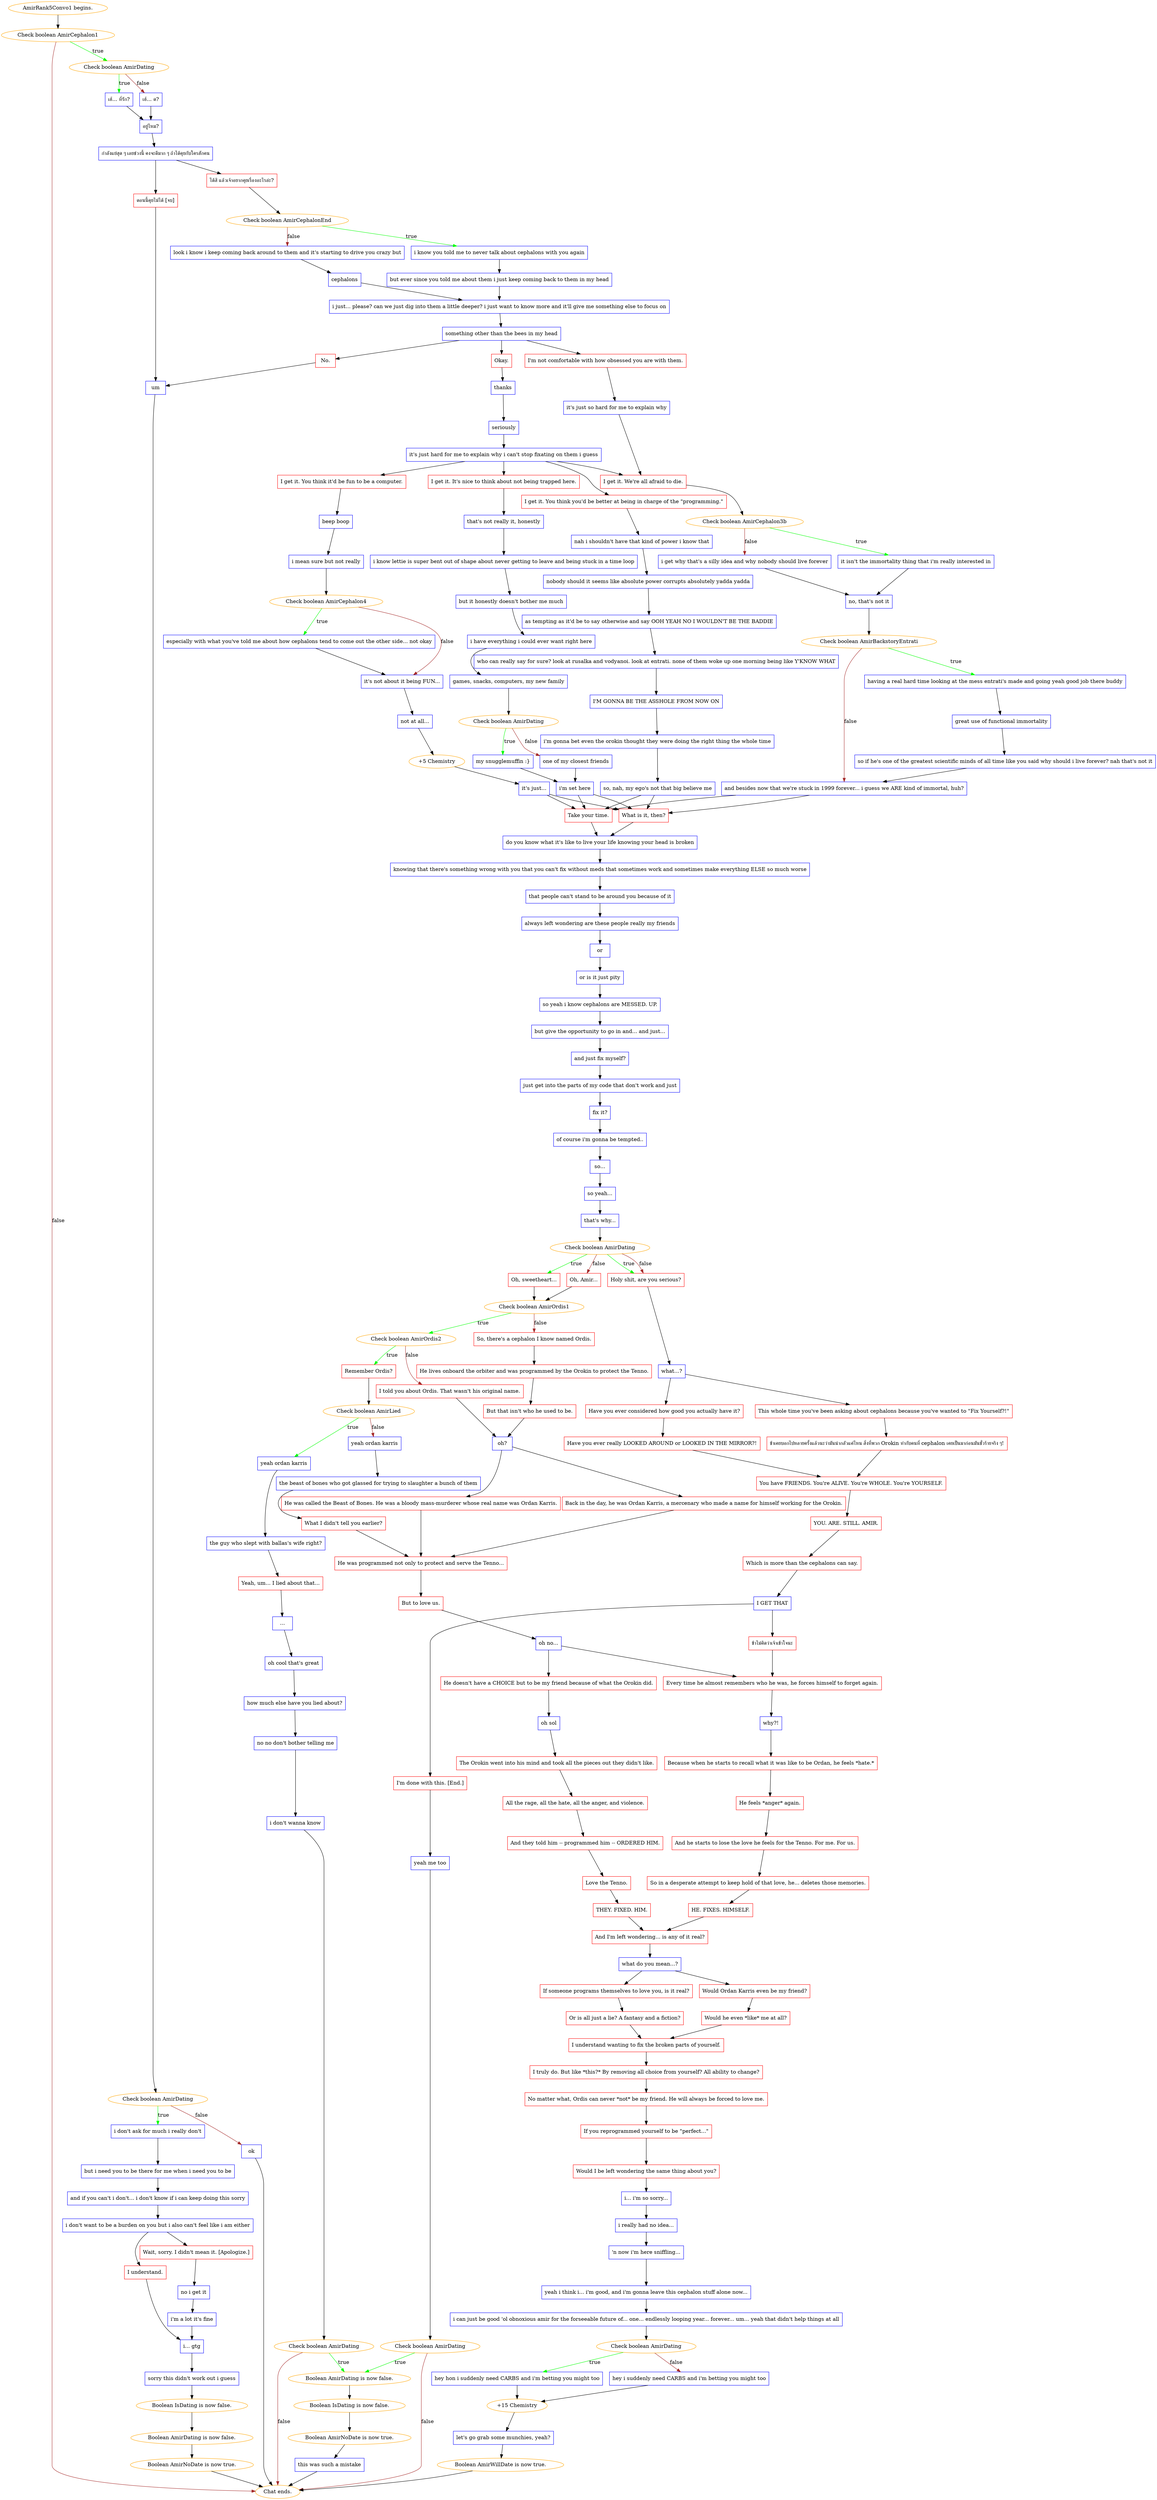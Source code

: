 digraph {
	"AmirRank5Convo1 begins." [color=orange];
		"AmirRank5Convo1 begins." -> j1232787938;
	j1232787938 [label="Check boolean AmirCephalon1",color=orange];
		j1232787938 -> j1443353074 [label=true,color=green];
		j1232787938 -> "Chat ends." [label=false,color=brown];
	j1443353074 [label="Check boolean AmirDating",color=orange];
		j1443353074 -> j1560361404 [label=true,color=green];
		j1443353074 -> j710506704 [label=false,color=brown];
	"Chat ends." [color=orange];
	j1560361404 [label="เฮ้... ที่รัก?",shape=box,color=blue];
		j1560361404 -> j99792365;
	j710506704 [label="เฮ้... ด?",shape=box,color=blue];
		j710506704 -> j99792365;
	j99792365 [label="อยู่ไหม?",shape=box,color=blue];
		j99792365 -> j770114922;
	j770114922 [label="กำลังแย่สุด ๆ เลยช่วงนี้ คงจะดีมาก ๆ ถ้าได้คุยกับใครสักคน",shape=box,color=blue];
		j770114922 -> j1020781173;
		j770114922 -> j3173961052;
	j1020781173 [label="ตอนนี้คุยไม่ได้ [จบ]",shape=box,color=red];
		j1020781173 -> j717057013;
	j3173961052 [label="ได้สิ แล้วเจ้าอยากคุยเรื่องอะไรล่ะ?",shape=box,color=red];
		j3173961052 -> j1881218656;
	j717057013 [label="um",shape=box,color=blue];
		j717057013 -> j3964375641;
	j1881218656 [label="Check boolean AmirCephalonEnd",color=orange];
		j1881218656 -> j2853722323 [label=true,color=green];
		j1881218656 -> j4146994807 [label=false,color=brown];
	j3964375641 [label="Check boolean AmirDating",color=orange];
		j3964375641 -> j1848871281 [label=true,color=green];
		j3964375641 -> j152684941 [label=false,color=brown];
	j2853722323 [label="i know you told me to never talk about cephalons with you again",shape=box,color=blue];
		j2853722323 -> j1644959477;
	j4146994807 [label="look i know i keep coming back around to them and it's starting to drive you crazy but",shape=box,color=blue];
		j4146994807 -> j3804052323;
	j1848871281 [label="i don't ask for much i really don't",shape=box,color=blue];
		j1848871281 -> j1069360765;
	j152684941 [label="ok",shape=box,color=blue];
		j152684941 -> "Chat ends.";
	j1644959477 [label="but ever since you told me about them i just keep coming back to them in my head",shape=box,color=blue];
		j1644959477 -> j3021239418;
	j3804052323 [label="cephalons",shape=box,color=blue];
		j3804052323 -> j3021239418;
	j1069360765 [label="but i need you to be there for me when i need you to be",shape=box,color=blue];
		j1069360765 -> j2144256818;
	j3021239418 [label="i just... please? can we just dig into them a little deeper? i just want to know more and it'll give me something else to focus on",shape=box,color=blue];
		j3021239418 -> j1590703101;
	j2144256818 [label="and if you can't i don't... i don't know if i can keep doing this sorry",shape=box,color=blue];
		j2144256818 -> j4230909806;
	j1590703101 [label="something other than the bees in my head",shape=box,color=blue];
		j1590703101 -> j253416350;
		j1590703101 -> j753652932;
		j1590703101 -> j1430319993;
	j4230909806 [label="i don't want to be a burden on you but i also can't feel like i am either",shape=box,color=blue];
		j4230909806 -> j2488485953;
		j4230909806 -> j1865727820;
	j253416350 [label="No.",shape=box,color=red];
		j253416350 -> j717057013;
	j753652932 [label="Okay.",shape=box,color=red];
		j753652932 -> j4135431218;
	j1430319993 [label="I'm not comfortable with how obsessed you are with them.",shape=box,color=red];
		j1430319993 -> j3005778945;
	j2488485953 [label="I understand.",shape=box,color=red];
		j2488485953 -> j627971601;
	j1865727820 [label="Wait, sorry. I didn't mean it. [Apologize.]",shape=box,color=red];
		j1865727820 -> j1693956154;
	j4135431218 [label="thanks",shape=box,color=blue];
		j4135431218 -> j4107833745;
	j3005778945 [label="it's just so hard for me to explain why",shape=box,color=blue];
		j3005778945 -> j199211053;
	j627971601 [label="i... gtg",shape=box,color=blue];
		j627971601 -> j4229669357;
	j1693956154 [label="no i get it",shape=box,color=blue];
		j1693956154 -> j1849742885;
	j4107833745 [label="seriously",shape=box,color=blue];
		j4107833745 -> j3309926633;
	j199211053 [label="I get it. We're all afraid to die.",shape=box,color=red];
		j199211053 -> j315486298;
	j4229669357 [label="sorry this didn't work out i guess",shape=box,color=blue];
		j4229669357 -> j2561621958;
	j1849742885 [label="i'm a lot it's fine",shape=box,color=blue];
		j1849742885 -> j627971601;
	j3309926633 [label="it's just hard for me to explain why i can't stop fixating on them i guess",shape=box,color=blue];
		j3309926633 -> j199211053;
		j3309926633 -> j1933685400;
		j3309926633 -> j3031106827;
		j3309926633 -> j2504780924;
	j315486298 [label="Check boolean AmirCephalon3b",color=orange];
		j315486298 -> j3709924045 [label=true,color=green];
		j315486298 -> j1548070346 [label=false,color=brown];
	j2561621958 [label="Boolean IsDating is now false.",color=orange];
		j2561621958 -> j1800899020;
	j1933685400 [label="I get it. It's nice to think about not being trapped here.",shape=box,color=red];
		j1933685400 -> j4242812092;
	j3031106827 [label="I get it. You think you'd be better at being in charge of the \"programming.\"",shape=box,color=red];
		j3031106827 -> j3584243014;
	j2504780924 [label="I get it. You think it'd be fun to be a computer.",shape=box,color=red];
		j2504780924 -> j2377345862;
	j3709924045 [label="it isn't the immortality thing that i'm really interested in",shape=box,color=blue];
		j3709924045 -> j752793729;
	j1548070346 [label="i get why that's a silly idea and why nobody should live forever",shape=box,color=blue];
		j1548070346 -> j752793729;
	j1800899020 [label="Boolean AmirDating is now false.",color=orange];
		j1800899020 -> j2322051913;
	j4242812092 [label="that's not really it, honestly",shape=box,color=blue];
		j4242812092 -> j598838809;
	j3584243014 [label="nah i shouldn't have that kind of power i know that",shape=box,color=blue];
		j3584243014 -> j537329386;
	j2377345862 [label="beep boop",shape=box,color=blue];
		j2377345862 -> j4029056230;
	j752793729 [label="no, that's not it",shape=box,color=blue];
		j752793729 -> j1140909892;
	j2322051913 [label="Boolean AmirNoDate is now true.",color=orange];
		j2322051913 -> "Chat ends.";
	j598838809 [label="i know lettie is super bent out of shape about never getting to leave and being stuck in a time loop",shape=box,color=blue];
		j598838809 -> j3339239430;
	j537329386 [label="nobody should it seems like absolute power corrupts absolutely yadda yadda",shape=box,color=blue];
		j537329386 -> j1879129685;
	j4029056230 [label="i mean sure but not really",shape=box,color=blue];
		j4029056230 -> j383108163;
	j1140909892 [label="Check boolean AmirBackstoryEntrati",color=orange];
		j1140909892 -> j2250165767 [label=true,color=green];
		j1140909892 -> j2728360365 [label=false,color=brown];
	j3339239430 [label="but it honestly doesn't bother me much",shape=box,color=blue];
		j3339239430 -> j485724014;
	j1879129685 [label="as tempting as it'd be to say otherwise and say OOH YEAH NO I WOULDN'T BE THE BADDIE",shape=box,color=blue];
		j1879129685 -> j1326492206;
	j383108163 [label="Check boolean AmirCephalon4",color=orange];
		j383108163 -> j909710401 [label=true,color=green];
		j383108163 -> j2206165119 [label=false,color=brown];
	j2250165767 [label="having a real hard time looking at the mess entrati's made and going yeah good job there buddy",shape=box,color=blue];
		j2250165767 -> j4208814654;
	j2728360365 [label="and besides now that we're stuck in 1999 forever... i guess we ARE kind of immortal, huh?",shape=box,color=blue];
		j2728360365 -> j3685551609;
		j2728360365 -> j1667589502;
	j485724014 [label="i have everything i could ever want right here",shape=box,color=blue];
		j485724014 -> j1289859909;
	j1326492206 [label="who can really say for sure? look at rusalka and vodyanoi. look at entrati. none of them woke up one morning being like Y'KNOW WHAT",shape=box,color=blue];
		j1326492206 -> j1811322467;
	j909710401 [label="especially with what you've told me about how cephalons tend to come out the other side... not okay",shape=box,color=blue];
		j909710401 -> j2206165119;
	j2206165119 [label="it's not about it being FUN...",shape=box,color=blue];
		j2206165119 -> j2766560406;
	j4208814654 [label="great use of functional immortality",shape=box,color=blue];
		j4208814654 -> j3613326979;
	j3685551609 [label="Take your time.",shape=box,color=red];
		j3685551609 -> j206799156;
	j1667589502 [label="What is it, then?",shape=box,color=red];
		j1667589502 -> j206799156;
	j1289859909 [label="games, snacks, computers, my new family",shape=box,color=blue];
		j1289859909 -> j511684809;
	j1811322467 [label="I'M GONNA BE THE ASSHOLE FROM NOW ON",shape=box,color=blue];
		j1811322467 -> j1408745557;
	j2766560406 [label="not at all...",shape=box,color=blue];
		j2766560406 -> j3645594623;
	j3613326979 [label="so if he's one of the greatest scientific minds of all time like you said why should i live forever? nah that's not it",shape=box,color=blue];
		j3613326979 -> j2728360365;
	j206799156 [label="do you know what it's like to live your life knowing your head is broken",shape=box,color=blue];
		j206799156 -> j798988731;
	j511684809 [label="Check boolean AmirDating",color=orange];
		j511684809 -> j1949372812 [label=true,color=green];
		j511684809 -> j2936722867 [label=false,color=brown];
	j1408745557 [label="i'm gonna bet even the orokin thought they were doing the right thing the whole time",shape=box,color=blue];
		j1408745557 -> j1298634089;
	j3645594623 [label="+5 Chemistry",color=orange];
		j3645594623 -> j3940201207;
	j798988731 [label="knowing that there's something wrong with you that you can't fix without meds that sometimes work and sometimes make everything ELSE so much worse",shape=box,color=blue];
		j798988731 -> j1164729277;
	j1949372812 [label="my snugglemuffin :}",shape=box,color=blue];
		j1949372812 -> j3885540406;
	j2936722867 [label="one of my closest friends",shape=box,color=blue];
		j2936722867 -> j3885540406;
	j1298634089 [label="so, nah, my ego's not that big believe me",shape=box,color=blue];
		j1298634089 -> j3685551609;
		j1298634089 -> j1667589502;
	j3940201207 [label="it's just...",shape=box,color=blue];
		j3940201207 -> j3685551609;
		j3940201207 -> j1667589502;
	j1164729277 [label="that people can't stand to be around you because of it",shape=box,color=blue];
		j1164729277 -> j3576202763;
	j3885540406 [label="i'm set here",shape=box,color=blue];
		j3885540406 -> j3685551609;
		j3885540406 -> j1667589502;
	j3576202763 [label="always left wondering are these people really my friends",shape=box,color=blue];
		j3576202763 -> j1573243683;
	j1573243683 [label="or",shape=box,color=blue];
		j1573243683 -> j2417216205;
	j2417216205 [label="or is it just pity",shape=box,color=blue];
		j2417216205 -> j3551689770;
	j3551689770 [label="so yeah i know cephalons are MESSED. UP.",shape=box,color=blue];
		j3551689770 -> j2450116057;
	j2450116057 [label="but give the opportunity to go in and... and just...",shape=box,color=blue];
		j2450116057 -> j3004671050;
	j3004671050 [label="and just fix myself?",shape=box,color=blue];
		j3004671050 -> j2256994516;
	j2256994516 [label="just get into the parts of my code that don't work and just",shape=box,color=blue];
		j2256994516 -> j3807139900;
	j3807139900 [label="fix it?",shape=box,color=blue];
		j3807139900 -> j693586989;
	j693586989 [label="of course i'm gonna be tempted..",shape=box,color=blue];
		j693586989 -> j4093436030;
	j4093436030 [label="so...",shape=box,color=blue];
		j4093436030 -> j2047606174;
	j2047606174 [label="so yeah...",shape=box,color=blue];
		j2047606174 -> j437336265;
	j437336265 [label="that's why...",shape=box,color=blue];
		j437336265 -> j1831186037;
	j1831186037 [label="Check boolean AmirDating",color=orange];
		j1831186037 -> j2012700122 [label=true,color=green];
		j1831186037 -> j1273247415 [label=true,color=green];
		j1831186037 -> j779166795 [label=false,color=brown];
		j1831186037 -> j1273247415 [label=false,color=brown];
	j2012700122 [label="Oh, sweetheart...",shape=box,color=red];
		j2012700122 -> j1941124377;
	j1273247415 [label="Holy shit, are you serious?",shape=box,color=red];
		j1273247415 -> j410800549;
	j779166795 [label="Oh, Amir...",shape=box,color=red];
		j779166795 -> j1941124377;
	j1941124377 [label="Check boolean AmirOrdis1",color=orange];
		j1941124377 -> j25270440 [label=true,color=green];
		j1941124377 -> j1904872675 [label=false,color=brown];
	j410800549 [label="what...?",shape=box,color=blue];
		j410800549 -> j3364921101;
		j410800549 -> j3061530042;
	j25270440 [label="Check boolean AmirOrdis2",color=orange];
		j25270440 -> j2324848867 [label=true,color=green];
		j25270440 -> j1643868057 [label=false,color=brown];
	j1904872675 [label="So, there's a cephalon I know named Ordis.",shape=box,color=red];
		j1904872675 -> j2686707142;
	j3364921101 [label="This whole time you've been asking about cephalons because you've wanted to \"Fix Yourself?!\"",shape=box,color=red];
		j3364921101 -> j2731700512;
	j3061530042 [label="Have you ever considered how good you actually have it?",shape=box,color=red];
		j3061530042 -> j2660755703;
	j2324848867 [label="Remember Ordis?",shape=box,color=red];
		j2324848867 -> j1024032802;
	j1643868057 [label="I told you about Ordis. That wasn't his original name.",shape=box,color=red];
		j1643868057 -> j727945936;
	j2686707142 [label="He lives onboard the orbiter and was programmed by the Orokin to protect the Tenno.",shape=box,color=red];
		j2686707142 -> j3662965106;
	j2731700512 [label="ข้าเคยบอกไปหลายครั้งแล้วนะว่ามันน่ากลัวแค่ไหน สิ่งที่พวก Orokin ทำกับคนที่ cephalon เคยเป็นมาก่อนมันชั่วร้ายจริง ๆ!",shape=box,color=red];
		j2731700512 -> j1605947603;
	j2660755703 [label="Have you ever really LOOKED AROUND or LOOKED IN THE MIRROR?!",shape=box,color=red];
		j2660755703 -> j1605947603;
	j1024032802 [label="Check boolean AmirLied",color=orange];
		j1024032802 -> j162573779 [label=true,color=green];
		j1024032802 -> j236997406 [label=false,color=brown];
	j727945936 [label="oh?",shape=box,color=blue];
		j727945936 -> j536063529;
		j727945936 -> j1741103879;
	j3662965106 [label="But that isn't who he used to be.",shape=box,color=red];
		j3662965106 -> j727945936;
	j1605947603 [label="You have FRIENDS. You're ALIVE. You're WHOLE. You're YOURSELF.",shape=box,color=red];
		j1605947603 -> j700855296;
	j162573779 [label="yeah ordan karris",shape=box,color=blue];
		j162573779 -> j1897175554;
	j236997406 [label="yeah ordan karris",shape=box,color=blue];
		j236997406 -> j891249056;
	j536063529 [label="He was called the Beast of Bones. He was a bloody mass-murderer whose real name was Ordan Karris.",shape=box,color=red];
		j536063529 -> j3999825054;
	j1741103879 [label="Back in the day, he was Ordan Karris, a mercenary who made a name for himself working for the Orokin.",shape=box,color=red];
		j1741103879 -> j3999825054;
	j700855296 [label="YOU. ARE. STILL. AMIR.",shape=box,color=red];
		j700855296 -> j1916227374;
	j1897175554 [label="the guy who slept with ballas's wife right?",shape=box,color=blue];
		j1897175554 -> j3992754908;
	j891249056 [label="the beast of bones who got glassed for trying to slaughter a bunch of them",shape=box,color=blue];
		j891249056 -> j2635217444;
	j3999825054 [label="He was programmed not only to protect and serve the Tenno...",shape=box,color=red];
		j3999825054 -> j1800421159;
	j1916227374 [label="Which is more than the cephalons can say.",shape=box,color=red];
		j1916227374 -> j3625962552;
	j3992754908 [label="Yeah, um... I lied about that...",shape=box,color=red];
		j3992754908 -> j3820283802;
	j2635217444 [label="What I didn't tell you earlier?",shape=box,color=red];
		j2635217444 -> j3999825054;
	j1800421159 [label="But to love us.",shape=box,color=red];
		j1800421159 -> j2611223972;
	j3625962552 [label="I GET THAT",shape=box,color=blue];
		j3625962552 -> j3628581140;
		j3625962552 -> j2648680237;
	j3820283802 [label="...",shape=box,color=blue];
		j3820283802 -> j478848209;
	j2611223972 [label="oh no...",shape=box,color=blue];
		j2611223972 -> j1399287683;
		j2611223972 -> j3952963447;
	j3628581140 [label="I'm done with this. [End.]",shape=box,color=red];
		j3628581140 -> j628707021;
	j2648680237 [label="ข้าไม่คิดว่าเจ้าเข้าใจนะ",shape=box,color=red];
		j2648680237 -> j3952963447;
	j478848209 [label="oh cool that's great",shape=box,color=blue];
		j478848209 -> j579015948;
	j1399287683 [label="He doesn't have a CHOICE but to be my friend because of what the Orokin did.",shape=box,color=red];
		j1399287683 -> j975604727;
	j3952963447 [label="Every time he almost remembers who he was, he forces himself to forget again.",shape=box,color=red];
		j3952963447 -> j377203786;
	j628707021 [label="yeah me too",shape=box,color=blue];
		j628707021 -> j1945978277;
	j579015948 [label="how much else have you lied about?",shape=box,color=blue];
		j579015948 -> j3813492784;
	j975604727 [label="oh sol",shape=box,color=blue];
		j975604727 -> j996443702;
	j377203786 [label="why?!",shape=box,color=blue];
		j377203786 -> j1163234752;
	j1945978277 [label="Check boolean AmirDating",color=orange];
		j1945978277 -> j2180122585 [label=true,color=green];
		j1945978277 -> "Chat ends." [label=false,color=brown];
	j3813492784 [label="no no don't bother telling me",shape=box,color=blue];
		j3813492784 -> j1770767695;
	j996443702 [label="The Orokin went into his mind and took all the pieces out they didn't like.",shape=box,color=red];
		j996443702 -> j2828894130;
	j1163234752 [label="Because when he starts to recall what it was like to be Ordan, he feels *hate.*",shape=box,color=red];
		j1163234752 -> j1677508146;
	j2180122585 [label="Boolean AmirDating is now false.",color=orange];
		j2180122585 -> j484675049;
	j1770767695 [label="i don't wanna know",shape=box,color=blue];
		j1770767695 -> j2883689983;
	j2828894130 [label="All the rage, all the hate, all the anger, and violence.",shape=box,color=red];
		j2828894130 -> j3570014392;
	j1677508146 [label="He feels *anger* again.",shape=box,color=red];
		j1677508146 -> j3785115575;
	j484675049 [label="Boolean IsDating is now false.",color=orange];
		j484675049 -> j572121439;
	j2883689983 [label="Check boolean AmirDating",color=orange];
		j2883689983 -> j2180122585 [label=true,color=green];
		j2883689983 -> "Chat ends." [label=false,color=brown];
	j3570014392 [label="And they told him -- programmed him -- ORDERED HIM.",shape=box,color=red];
		j3570014392 -> j2563919934;
	j3785115575 [label="And he starts to lose the love he feels for the Tenno. For me. For us.",shape=box,color=red];
		j3785115575 -> j3963291465;
	j572121439 [label="Boolean AmirNoDate is now true.",color=orange];
		j572121439 -> j3029948548;
	j2563919934 [label="Love the Tenno.",shape=box,color=red];
		j2563919934 -> j2090719341;
	j3963291465 [label="So in a desperate attempt to keep hold of that love, he... deletes those memories.",shape=box,color=red];
		j3963291465 -> j1044373760;
	j3029948548 [label="this was such a mistake",shape=box,color=blue];
		j3029948548 -> "Chat ends.";
	j2090719341 [label="THEY. FIXED. HIM.",shape=box,color=red];
		j2090719341 -> j543335726;
	j1044373760 [label="HE. FIXES. HIMSELF.",shape=box,color=red];
		j1044373760 -> j543335726;
	j543335726 [label="And I'm left wondering... is any of it real?",shape=box,color=red];
		j543335726 -> j2474147001;
	j2474147001 [label="what do you mean...?",shape=box,color=blue];
		j2474147001 -> j2301531079;
		j2474147001 -> j631290504;
	j2301531079 [label="Would Ordan Karris even be my friend?",shape=box,color=red];
		j2301531079 -> j105536324;
	j631290504 [label="If someone programs themselves to love you, is it real?",shape=box,color=red];
		j631290504 -> j1536540108;
	j105536324 [label="Would he even *like* me at all?",shape=box,color=red];
		j105536324 -> j3545459763;
	j1536540108 [label="Or is all just a lie? A fantasy and a fiction?",shape=box,color=red];
		j1536540108 -> j3545459763;
	j3545459763 [label="I understand wanting to fix the broken parts of yourself.",shape=box,color=red];
		j3545459763 -> j654183907;
	j654183907 [label="I truly do. But like *this?* By removing all choice from yourself? All ability to change?",shape=box,color=red];
		j654183907 -> j2080095229;
	j2080095229 [label="No matter what, Ordis can never *not* be my friend. He will always be forced to love me.",shape=box,color=red];
		j2080095229 -> j3408260206;
	j3408260206 [label="If you reprogrammed yourself to be \"perfect...\"",shape=box,color=red];
		j3408260206 -> j1041431643;
	j1041431643 [label="Would I be left wondering the same thing about you?",shape=box,color=red];
		j1041431643 -> j2442380274;
	j2442380274 [label="i... i'm so sorry...",shape=box,color=blue];
		j2442380274 -> j1360229255;
	j1360229255 [label="i really had no idea...",shape=box,color=blue];
		j1360229255 -> j2855392894;
	j2855392894 [label="'n now i'm here sniffling...",shape=box,color=blue];
		j2855392894 -> j4060143531;
	j4060143531 [label="yeah i think i... i'm good, and i'm gonna leave this cephalon stuff alone now...",shape=box,color=blue];
		j4060143531 -> j3551160106;
	j3551160106 [label="i can just be good 'ol obnoxious amir for the forseeable future of... one... endlessly looping year... forever... um... yeah that didn't help things at all",shape=box,color=blue];
		j3551160106 -> j152726596;
	j152726596 [label="Check boolean AmirDating",color=orange];
		j152726596 -> j1059021498 [label=true,color=green];
		j152726596 -> j637133457 [label=false,color=brown];
	j1059021498 [label="hey hon i suddenly need CARBS and i'm betting you might too",shape=box,color=blue];
		j1059021498 -> j2871953269;
	j637133457 [label="hey i suddenly need CARBS and i'm betting you might too",shape=box,color=blue];
		j637133457 -> j2871953269;
	j2871953269 [label="+15 Chemistry",color=orange];
		j2871953269 -> j4142730207;
	j4142730207 [label="let's go grab some munchies, yeah?",shape=box,color=blue];
		j4142730207 -> j661208215;
	j661208215 [label="Boolean AmirWillDate is now true.",color=orange];
		j661208215 -> "Chat ends.";
}